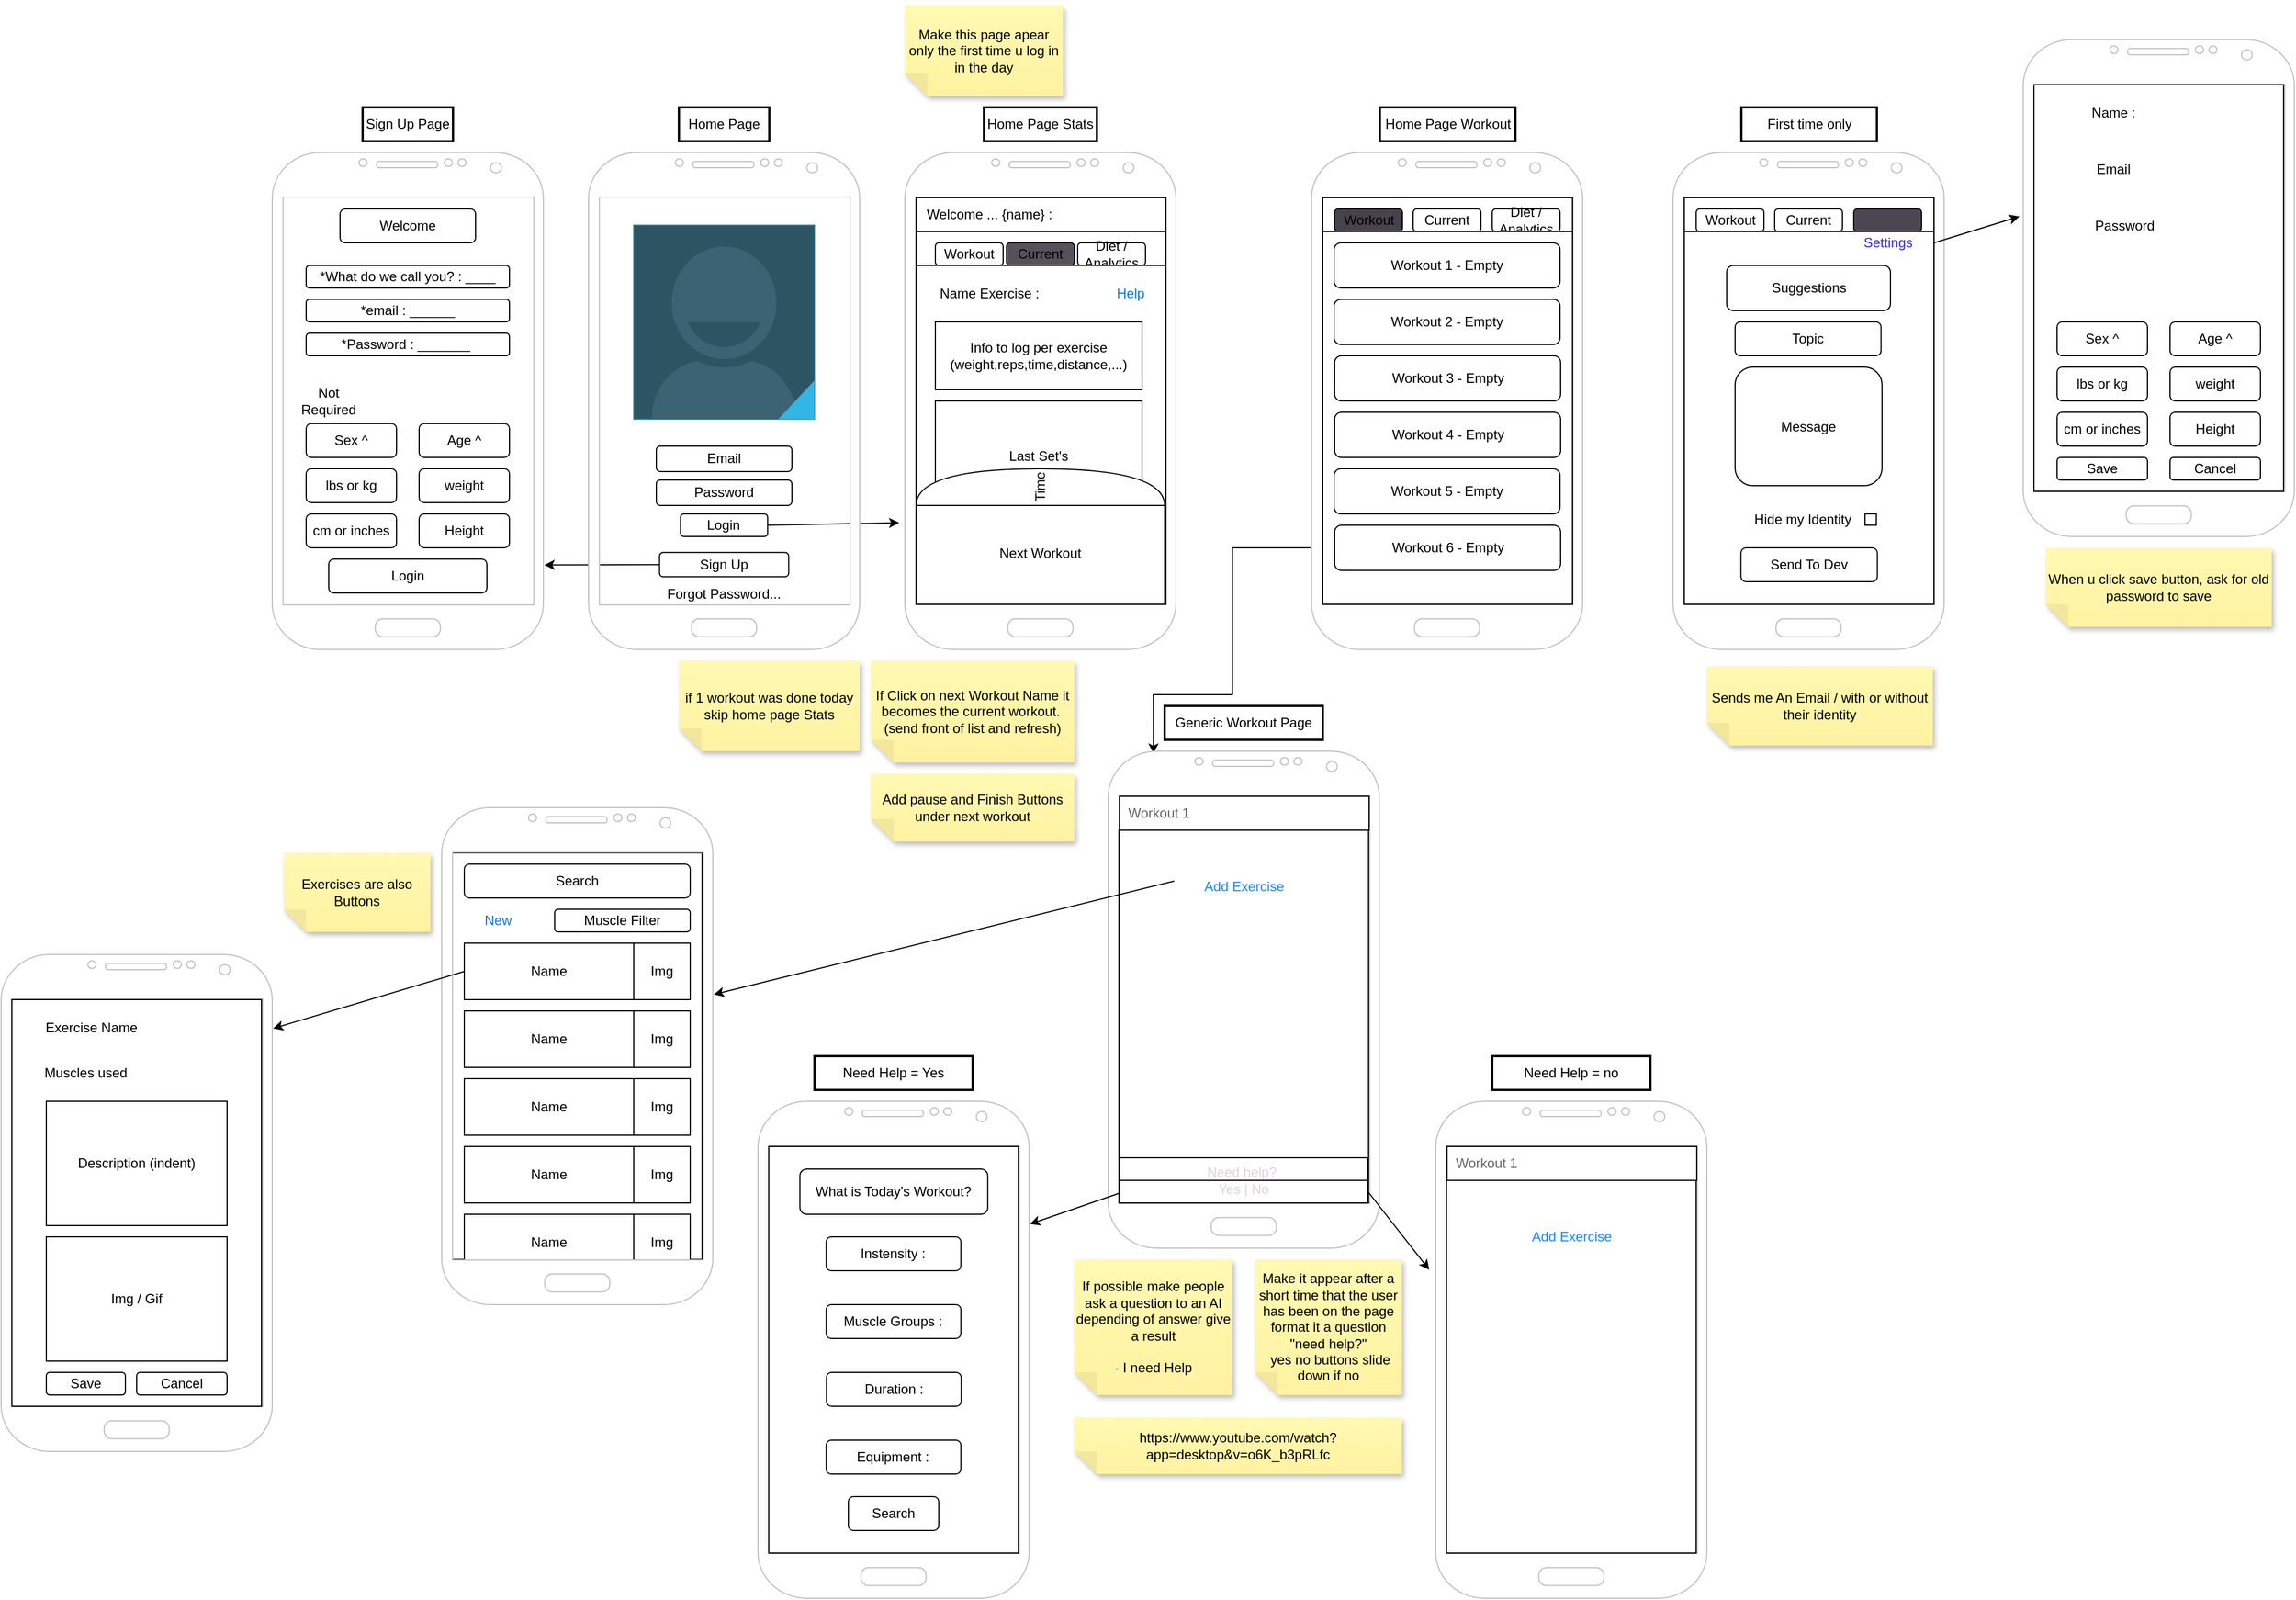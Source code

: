 <mxfile version="21.2.8" type="device">
  <diagram name="Page-1" id="QgmnGepWsy2rlmdqpLX-">
    <mxGraphModel dx="2585" dy="1677" grid="1" gridSize="10" guides="1" tooltips="1" connect="1" arrows="1" fold="1" page="0" pageScale="1" pageWidth="850" pageHeight="1100" math="0" shadow="0">
      <root>
        <mxCell id="0" />
        <mxCell id="1" parent="0" />
        <mxCell id="lkTzKowIcCtEEbImuRB7-117" value="" style="endArrow=classic;html=1;rounded=0;exitX=0;exitY=0.5;exitDx=0;exitDy=0;entryX=0.167;entryY=0.005;entryDx=0;entryDy=0;entryPerimeter=0;" parent="1" source="lkTzKowIcCtEEbImuRB7-106" target="lkTzKowIcCtEEbImuRB7-108" edge="1">
          <mxGeometry width="50" height="50" relative="1" as="geometry">
            <mxPoint x="1050" y="470" as="sourcePoint" />
            <mxPoint x="1100" y="420" as="targetPoint" />
            <Array as="points">
              <mxPoint x="850" y="430" />
              <mxPoint x="850" y="560" />
              <mxPoint x="780" y="560" />
            </Array>
          </mxGeometry>
        </mxCell>
        <mxCell id="lkTzKowIcCtEEbImuRB7-15" value="" style="endArrow=classic;html=1;rounded=0;exitX=0;exitY=0.5;exitDx=0;exitDy=0;entryX=1.004;entryY=0.83;entryDx=0;entryDy=0;entryPerimeter=0;" parent="1" source="lkTzKowIcCtEEbImuRB7-6" target="lkTzKowIcCtEEbImuRB7-10" edge="1">
          <mxGeometry width="50" height="50" relative="1" as="geometry">
            <mxPoint x="250" y="470" as="sourcePoint" />
            <mxPoint x="260" y="440" as="targetPoint" />
          </mxGeometry>
        </mxCell>
        <mxCell id="lkTzKowIcCtEEbImuRB7-16" value="" style="endArrow=classic;html=1;rounded=0;entryX=-0.021;entryY=0.745;entryDx=0;entryDy=0;entryPerimeter=0;exitX=1;exitY=0.5;exitDx=0;exitDy=0;" parent="1" source="lkTzKowIcCtEEbImuRB7-38" target="lkTzKowIcCtEEbImuRB7-14" edge="1">
          <mxGeometry width="50" height="50" relative="1" as="geometry">
            <mxPoint x="460" y="387.56" as="sourcePoint" />
            <mxPoint x="510" y="337.56" as="targetPoint" />
          </mxGeometry>
        </mxCell>
        <mxCell id="lkTzKowIcCtEEbImuRB7-187" value="" style="group" parent="1" vertex="1" connectable="0">
          <mxGeometry x="740" y="570" width="270" height="480" as="geometry" />
        </mxCell>
        <mxCell id="lkTzKowIcCtEEbImuRB7-108" value="" style="verticalLabelPosition=bottom;verticalAlign=top;html=1;shadow=0;dashed=0;strokeWidth=1;shape=mxgraph.android.phone2;strokeColor=#c0c0c0;container=0;" parent="lkTzKowIcCtEEbImuRB7-187" vertex="1">
          <mxGeometry y="40" width="240" height="440" as="geometry" />
        </mxCell>
        <mxCell id="jYKFDaFmXqgqWrHgSmkT-22" value="" style="group" vertex="1" connectable="0" parent="lkTzKowIcCtEEbImuRB7-187">
          <mxGeometry x="9.5" width="221.5" height="440" as="geometry" />
        </mxCell>
        <mxCell id="lkTzKowIcCtEEbImuRB7-109" value="Generic Workout Page" style="text;html=1;strokeColor=default;fillColor=none;align=center;verticalAlign=middle;whiteSpace=wrap;rounded=0;strokeWidth=2;container=0;" parent="jYKFDaFmXqgqWrHgSmkT-22" vertex="1">
          <mxGeometry x="40.5" width="140" height="30" as="geometry" />
        </mxCell>
        <mxCell id="jYKFDaFmXqgqWrHgSmkT-3" value="" style="rounded=0;whiteSpace=wrap;html=1;" vertex="1" parent="jYKFDaFmXqgqWrHgSmkT-22">
          <mxGeometry x="0.5" y="80" width="221" height="30" as="geometry" />
        </mxCell>
        <mxCell id="jYKFDaFmXqgqWrHgSmkT-1" value="Workout 1" style="text;html=1;strokeColor=none;fillColor=none;align=center;verticalAlign=middle;whiteSpace=wrap;rounded=0;fontColor=#676565;" vertex="1" parent="jYKFDaFmXqgqWrHgSmkT-22">
          <mxGeometry x="0.5" y="82.5" width="70" height="25" as="geometry" />
        </mxCell>
        <mxCell id="jYKFDaFmXqgqWrHgSmkT-18" value="" style="rounded=0;whiteSpace=wrap;html=1;container=0;" vertex="1" parent="jYKFDaFmXqgqWrHgSmkT-22">
          <mxGeometry y="110" width="221" height="330" as="geometry" />
        </mxCell>
        <mxCell id="jYKFDaFmXqgqWrHgSmkT-4" value="Add Exercise" style="text;html=1;strokeColor=none;fillColor=none;align=center;verticalAlign=middle;whiteSpace=wrap;rounded=0;fontColor=#1a88ff;" vertex="1" parent="jYKFDaFmXqgqWrHgSmkT-22">
          <mxGeometry x="49" y="150" width="123" height="20" as="geometry" />
        </mxCell>
        <mxCell id="jYKFDaFmXqgqWrHgSmkT-33" value="" style="rounded=0;whiteSpace=wrap;html=1;" vertex="1" parent="jYKFDaFmXqgqWrHgSmkT-22">
          <mxGeometry y="420" width="220" height="20" as="geometry" />
        </mxCell>
        <mxCell id="jYKFDaFmXqgqWrHgSmkT-19" value="Need help?&amp;nbsp;&lt;br&gt;Yes | No" style="text;html=1;strokeColor=default;fillColor=none;align=center;verticalAlign=middle;whiteSpace=wrap;rounded=0;fontColor=#DDD4E2;" vertex="1" parent="jYKFDaFmXqgqWrHgSmkT-22">
          <mxGeometry x="0.5" y="400" width="220" height="40" as="geometry" />
        </mxCell>
        <mxCell id="jYKFDaFmXqgqWrHgSmkT-34" value="" style="endArrow=none;html=1;rounded=0;entryX=0.493;entryY=0.911;entryDx=0;entryDy=0;entryPerimeter=0;" edge="1" parent="lkTzKowIcCtEEbImuRB7-187" source="jYKFDaFmXqgqWrHgSmkT-19" target="lkTzKowIcCtEEbImuRB7-108">
          <mxGeometry width="50" height="50" relative="1" as="geometry">
            <mxPoint x="70" y="480" as="sourcePoint" />
            <mxPoint x="120" y="430" as="targetPoint" />
          </mxGeometry>
        </mxCell>
        <mxCell id="jYKFDaFmXqgqWrHgSmkT-20" value="If possible make people ask a question to an AI depending of answer give a result&lt;br&gt;&lt;br&gt;- I need Help" style="shape=note;whiteSpace=wrap;html=1;backgroundOutline=1;fontColor=#000000;darkOpacity=0.05;fillColor=#FFF9B2;strokeColor=none;fillStyle=solid;direction=west;gradientDirection=north;gradientColor=#FFF2A1;shadow=1;size=20;pointerEvents=1;" vertex="1" parent="1">
          <mxGeometry x="710" y="1060" width="140" height="120" as="geometry" />
        </mxCell>
        <mxCell id="jYKFDaFmXqgqWrHgSmkT-21" value="Make it appear after a short time that the user has been on the page format it a question &quot;need help?&quot;&lt;br&gt;&amp;nbsp;yes no buttons slide down if no" style="shape=note;whiteSpace=wrap;html=1;backgroundOutline=1;fontColor=#000000;darkOpacity=0.05;fillColor=#FFF9B2;strokeColor=none;fillStyle=solid;direction=west;gradientDirection=north;gradientColor=#FFF2A1;shadow=1;size=20;pointerEvents=1;" vertex="1" parent="1">
          <mxGeometry x="870" y="1060" width="130" height="120" as="geometry" />
        </mxCell>
        <mxCell id="jYKFDaFmXqgqWrHgSmkT-32" value="" style="edgeStyle=none;orthogonalLoop=1;jettySize=auto;html=1;rounded=0;exitX=1;exitY=0.75;exitDx=0;exitDy=0;entryX=-0.024;entryY=0.339;entryDx=0;entryDy=0;entryPerimeter=0;" edge="1" parent="1" source="jYKFDaFmXqgqWrHgSmkT-19" target="jYKFDaFmXqgqWrHgSmkT-24">
          <mxGeometry width="80" relative="1" as="geometry">
            <mxPoint x="990" y="1000" as="sourcePoint" />
            <mxPoint x="1070" y="1000" as="targetPoint" />
            <Array as="points" />
          </mxGeometry>
        </mxCell>
        <mxCell id="jYKFDaFmXqgqWrHgSmkT-35" value="" style="group" vertex="1" connectable="0" parent="1">
          <mxGeometry x="430" y="880" width="270" height="480" as="geometry" />
        </mxCell>
        <mxCell id="jYKFDaFmXqgqWrHgSmkT-72" value="" style="group" vertex="1" connectable="0" parent="jYKFDaFmXqgqWrHgSmkT-35">
          <mxGeometry width="240" height="480" as="geometry" />
        </mxCell>
        <mxCell id="jYKFDaFmXqgqWrHgSmkT-36" value="" style="verticalLabelPosition=bottom;verticalAlign=top;html=1;shadow=0;dashed=0;strokeWidth=1;shape=mxgraph.android.phone2;strokeColor=#c0c0c0;container=0;" vertex="1" parent="jYKFDaFmXqgqWrHgSmkT-72">
          <mxGeometry y="40" width="240" height="440" as="geometry" />
        </mxCell>
        <mxCell id="jYKFDaFmXqgqWrHgSmkT-37" value="" style="group" vertex="1" connectable="0" parent="jYKFDaFmXqgqWrHgSmkT-72">
          <mxGeometry x="9.5" width="221.5" height="440" as="geometry" />
        </mxCell>
        <mxCell id="jYKFDaFmXqgqWrHgSmkT-38" value="Need Help = Yes" style="text;html=1;strokeColor=default;fillColor=none;align=center;verticalAlign=middle;whiteSpace=wrap;rounded=0;strokeWidth=2;container=0;" vertex="1" parent="jYKFDaFmXqgqWrHgSmkT-37">
          <mxGeometry x="40.5" width="140" height="30" as="geometry" />
        </mxCell>
        <mxCell id="jYKFDaFmXqgqWrHgSmkT-41" value="" style="rounded=0;whiteSpace=wrap;html=1;container=0;" vertex="1" parent="jYKFDaFmXqgqWrHgSmkT-37">
          <mxGeometry y="80" width="221" height="360" as="geometry" />
        </mxCell>
        <mxCell id="jYKFDaFmXqgqWrHgSmkT-45" value="What is Today&#39;s Workout?" style="rounded=1;whiteSpace=wrap;html=1;" vertex="1" parent="jYKFDaFmXqgqWrHgSmkT-37">
          <mxGeometry x="27.63" y="100" width="166.25" height="40" as="geometry" />
        </mxCell>
        <mxCell id="jYKFDaFmXqgqWrHgSmkT-46" value="Instensity :" style="rounded=1;whiteSpace=wrap;html=1;" vertex="1" parent="jYKFDaFmXqgqWrHgSmkT-37">
          <mxGeometry x="50.88" y="160" width="119.24" height="30" as="geometry" />
        </mxCell>
        <mxCell id="jYKFDaFmXqgqWrHgSmkT-47" value="Muscle Groups :" style="rounded=1;whiteSpace=wrap;html=1;" vertex="1" parent="jYKFDaFmXqgqWrHgSmkT-37">
          <mxGeometry x="50.88" y="220" width="119.24" height="30" as="geometry" />
        </mxCell>
        <mxCell id="jYKFDaFmXqgqWrHgSmkT-48" value="Duration :" style="rounded=1;whiteSpace=wrap;html=1;" vertex="1" parent="jYKFDaFmXqgqWrHgSmkT-37">
          <mxGeometry x="51.14" y="280" width="119.24" height="30" as="geometry" />
        </mxCell>
        <mxCell id="jYKFDaFmXqgqWrHgSmkT-49" value="Equipment :" style="rounded=1;whiteSpace=wrap;html=1;" vertex="1" parent="jYKFDaFmXqgqWrHgSmkT-37">
          <mxGeometry x="50.88" y="340" width="119.24" height="30" as="geometry" />
        </mxCell>
        <mxCell id="jYKFDaFmXqgqWrHgSmkT-51" value="Search" style="rounded=1;whiteSpace=wrap;html=1;" vertex="1" parent="jYKFDaFmXqgqWrHgSmkT-37">
          <mxGeometry x="70.5" y="390" width="80" height="30" as="geometry" />
        </mxCell>
        <mxCell id="jYKFDaFmXqgqWrHgSmkT-44" value="" style="edgeStyle=none;orthogonalLoop=1;jettySize=auto;html=1;rounded=0;exitX=0.038;exitY=0.89;exitDx=0;exitDy=0;exitPerimeter=0;entryX=1.003;entryY=0.247;entryDx=0;entryDy=0;entryPerimeter=0;" edge="1" parent="1" source="lkTzKowIcCtEEbImuRB7-108" target="jYKFDaFmXqgqWrHgSmkT-36">
          <mxGeometry width="80" relative="1" as="geometry">
            <mxPoint x="630" y="1030" as="sourcePoint" />
            <mxPoint x="710" y="1030" as="targetPoint" />
            <Array as="points" />
          </mxGeometry>
        </mxCell>
        <mxCell id="jYKFDaFmXqgqWrHgSmkT-62" value="If Click on next Workout Name it becomes the current workout.&amp;nbsp;&lt;br&gt;(send front of list and refresh)" style="shape=note;whiteSpace=wrap;html=1;backgroundOutline=1;fontColor=#000000;darkOpacity=0.05;fillColor=#FFF9B2;strokeColor=none;fillStyle=solid;direction=west;gradientDirection=north;gradientColor=#FFF2A1;shadow=1;size=20;pointerEvents=1;" vertex="1" parent="1">
          <mxGeometry x="530" y="530" width="180" height="90" as="geometry" />
        </mxCell>
        <mxCell id="jYKFDaFmXqgqWrHgSmkT-68" value="Make this page apear only the first time u log in in the day" style="shape=note;whiteSpace=wrap;html=1;backgroundOutline=1;fontColor=#000000;darkOpacity=0.05;fillColor=#FFF9B2;strokeColor=none;fillStyle=solid;direction=west;gradientDirection=north;gradientColor=#FFF2A1;shadow=1;size=20;pointerEvents=1;" vertex="1" parent="1">
          <mxGeometry x="560" y="-50" width="140" height="80" as="geometry" />
        </mxCell>
        <mxCell id="jYKFDaFmXqgqWrHgSmkT-69" value="if 1 workout was done today skip home page Stats" style="shape=note;whiteSpace=wrap;html=1;backgroundOutline=1;fontColor=#000000;darkOpacity=0.05;fillColor=#FFF9B2;strokeColor=none;fillStyle=solid;direction=west;gradientDirection=north;gradientColor=#FFF2A1;shadow=1;size=20;pointerEvents=1;" vertex="1" parent="1">
          <mxGeometry x="360" y="530" width="160" height="80" as="geometry" />
        </mxCell>
        <mxCell id="jYKFDaFmXqgqWrHgSmkT-71" value="" style="group" vertex="1" connectable="0" parent="1">
          <mxGeometry x="1030" y="880" width="240" height="480" as="geometry" />
        </mxCell>
        <mxCell id="jYKFDaFmXqgqWrHgSmkT-24" value="" style="verticalLabelPosition=bottom;verticalAlign=top;html=1;shadow=0;dashed=0;strokeWidth=1;shape=mxgraph.android.phone2;strokeColor=#c0c0c0;container=0;" vertex="1" parent="jYKFDaFmXqgqWrHgSmkT-71">
          <mxGeometry y="40" width="240" height="440" as="geometry" />
        </mxCell>
        <mxCell id="jYKFDaFmXqgqWrHgSmkT-27" value="" style="rounded=0;whiteSpace=wrap;html=1;container=0;" vertex="1" parent="jYKFDaFmXqgqWrHgSmkT-71">
          <mxGeometry x="10" y="80" width="221" height="30" as="geometry" />
        </mxCell>
        <mxCell id="jYKFDaFmXqgqWrHgSmkT-28" value="Workout 1" style="text;html=1;strokeColor=none;fillColor=none;align=center;verticalAlign=middle;whiteSpace=wrap;rounded=0;fontColor=#676565;container=0;" vertex="1" parent="jYKFDaFmXqgqWrHgSmkT-71">
          <mxGeometry x="10" y="82.5" width="70" height="25" as="geometry" />
        </mxCell>
        <mxCell id="jYKFDaFmXqgqWrHgSmkT-29" value="" style="rounded=0;whiteSpace=wrap;html=1;container=0;" vertex="1" parent="jYKFDaFmXqgqWrHgSmkT-71">
          <mxGeometry x="9.5" y="110" width="221" height="330" as="geometry" />
        </mxCell>
        <mxCell id="jYKFDaFmXqgqWrHgSmkT-30" value="Add Exercise" style="text;html=1;strokeColor=none;fillColor=none;align=center;verticalAlign=middle;whiteSpace=wrap;rounded=0;fontColor=#1a88ff;container=0;" vertex="1" parent="jYKFDaFmXqgqWrHgSmkT-71">
          <mxGeometry x="58.5" y="150" width="123" height="20" as="geometry" />
        </mxCell>
        <mxCell id="jYKFDaFmXqgqWrHgSmkT-26" value="Need Help = no" style="text;html=1;strokeColor=default;fillColor=none;align=center;verticalAlign=middle;whiteSpace=wrap;rounded=0;strokeWidth=2;container=0;" vertex="1" parent="jYKFDaFmXqgqWrHgSmkT-71">
          <mxGeometry x="50" width="140" height="30" as="geometry" />
        </mxCell>
        <mxCell id="jYKFDaFmXqgqWrHgSmkT-73" value="" style="group" vertex="1" connectable="0" parent="1">
          <mxGeometry x="1240" y="40" width="240" height="480" as="geometry" />
        </mxCell>
        <mxCell id="lkTzKowIcCtEEbImuRB7-124" value="" style="verticalLabelPosition=bottom;verticalAlign=top;html=1;shadow=0;dashed=0;strokeWidth=1;shape=mxgraph.android.phone2;strokeColor=#c0c0c0;container=0;" parent="jYKFDaFmXqgqWrHgSmkT-73" vertex="1">
          <mxGeometry y="40" width="240" height="440" as="geometry" />
        </mxCell>
        <mxCell id="lkTzKowIcCtEEbImuRB7-125" value="First time only" style="text;html=1;strokeColor=default;fillColor=none;align=center;verticalAlign=middle;whiteSpace=wrap;rounded=0;strokeWidth=2;container=0;" parent="jYKFDaFmXqgqWrHgSmkT-73" vertex="1">
          <mxGeometry x="60.5" width="120" height="30" as="geometry" />
        </mxCell>
        <mxCell id="lkTzKowIcCtEEbImuRB7-126" value="" style="rounded=0;whiteSpace=wrap;html=1;strokeWidth=1;perimeterSpacing=0;fillStyle=solid;container=0;" parent="jYKFDaFmXqgqWrHgSmkT-73" vertex="1">
          <mxGeometry x="10" y="80" width="221" height="30" as="geometry" />
        </mxCell>
        <mxCell id="lkTzKowIcCtEEbImuRB7-127" value="Workout" style="rounded=1;whiteSpace=wrap;html=1;fillColor=default;container=0;" parent="jYKFDaFmXqgqWrHgSmkT-73" vertex="1">
          <mxGeometry x="20.5" y="90" width="60" height="20" as="geometry" />
        </mxCell>
        <mxCell id="lkTzKowIcCtEEbImuRB7-128" value="Current" style="rounded=1;whiteSpace=wrap;html=1;fillColor=default;gradientColor=none;fillStyle=auto;container=0;" parent="jYKFDaFmXqgqWrHgSmkT-73" vertex="1">
          <mxGeometry x="90" y="90" width="60" height="20" as="geometry" />
        </mxCell>
        <mxCell id="lkTzKowIcCtEEbImuRB7-129" value="" style="rounded=1;whiteSpace=wrap;html=1;fillColor=#4c4653;container=0;" parent="jYKFDaFmXqgqWrHgSmkT-73" vertex="1">
          <mxGeometry x="160" y="90" width="60" height="20" as="geometry" />
        </mxCell>
        <mxCell id="lkTzKowIcCtEEbImuRB7-130" value="" style="rounded=0;whiteSpace=wrap;html=1;container=0;" parent="jYKFDaFmXqgqWrHgSmkT-73" vertex="1">
          <mxGeometry x="10" y="110" width="221" height="330" as="geometry" />
        </mxCell>
        <mxCell id="lkTzKowIcCtEEbImuRB7-172" value="Suggestions" style="rounded=1;whiteSpace=wrap;html=1;container=0;" parent="jYKFDaFmXqgqWrHgSmkT-73" vertex="1">
          <mxGeometry x="47.5" y="140" width="145" height="40" as="geometry" />
        </mxCell>
        <mxCell id="lkTzKowIcCtEEbImuRB7-174" value="Message" style="rounded=1;whiteSpace=wrap;html=1;container=0;" parent="jYKFDaFmXqgqWrHgSmkT-73" vertex="1">
          <mxGeometry x="54.94" y="230" width="130.12" height="105" as="geometry" />
        </mxCell>
        <mxCell id="lkTzKowIcCtEEbImuRB7-175" value="Send To Dev" style="rounded=1;whiteSpace=wrap;html=1;container=0;" parent="jYKFDaFmXqgqWrHgSmkT-73" vertex="1">
          <mxGeometry x="60.13" y="390" width="120.75" height="30" as="geometry" />
        </mxCell>
        <mxCell id="jYKFDaFmXqgqWrHgSmkT-52" value="Topic" style="rounded=1;whiteSpace=wrap;html=1;container=0;" vertex="1" parent="jYKFDaFmXqgqWrHgSmkT-73">
          <mxGeometry x="54.94" y="190" width="129.25" height="30" as="geometry" />
        </mxCell>
        <mxCell id="jYKFDaFmXqgqWrHgSmkT-53" value="Hide my Identity" style="text;html=1;strokeColor=none;fillColor=none;align=center;verticalAlign=middle;whiteSpace=wrap;rounded=0;container=0;" vertex="1" parent="jYKFDaFmXqgqWrHgSmkT-73">
          <mxGeometry x="59.57" y="350" width="110.43" height="30" as="geometry" />
        </mxCell>
        <mxCell id="jYKFDaFmXqgqWrHgSmkT-58" value="" style="rounded=0;whiteSpace=wrap;html=1;container=0;" vertex="1" parent="jYKFDaFmXqgqWrHgSmkT-73">
          <mxGeometry x="170" y="360" width="10" height="10" as="geometry" />
        </mxCell>
        <mxCell id="jYKFDaFmXqgqWrHgSmkT-103" value="Settings" style="text;html=1;strokeColor=none;fillColor=none;align=center;verticalAlign=middle;whiteSpace=wrap;rounded=0;fontColor=#2F29F0;" vertex="1" parent="jYKFDaFmXqgqWrHgSmkT-73">
          <mxGeometry x="150" y="110" width="81" height="20" as="geometry" />
        </mxCell>
        <mxCell id="jYKFDaFmXqgqWrHgSmkT-75" value="" style="group" vertex="1" connectable="0" parent="1">
          <mxGeometry x="920" y="40" width="240" height="480" as="geometry" />
        </mxCell>
        <mxCell id="lkTzKowIcCtEEbImuRB7-60" value="" style="verticalLabelPosition=bottom;verticalAlign=top;html=1;shadow=0;dashed=0;strokeWidth=1;shape=mxgraph.android.phone2;strokeColor=#c0c0c0;container=0;" parent="jYKFDaFmXqgqWrHgSmkT-75" vertex="1">
          <mxGeometry y="40" width="240" height="440" as="geometry" />
        </mxCell>
        <mxCell id="lkTzKowIcCtEEbImuRB7-61" value="Home Page Workout" style="text;html=1;strokeColor=default;fillColor=none;align=center;verticalAlign=middle;whiteSpace=wrap;rounded=0;strokeWidth=2;container=0;" parent="jYKFDaFmXqgqWrHgSmkT-75" vertex="1">
          <mxGeometry x="60.5" width="120" height="30" as="geometry" />
        </mxCell>
        <mxCell id="lkTzKowIcCtEEbImuRB7-64" value="" style="rounded=0;whiteSpace=wrap;html=1;strokeWidth=1;perimeterSpacing=0;fillStyle=solid;container=0;" parent="jYKFDaFmXqgqWrHgSmkT-75" vertex="1">
          <mxGeometry x="10" y="80" width="221" height="30" as="geometry" />
        </mxCell>
        <mxCell id="lkTzKowIcCtEEbImuRB7-65" value="Workout" style="rounded=1;whiteSpace=wrap;html=1;fillColor=#47424c;container=0;" parent="jYKFDaFmXqgqWrHgSmkT-75" vertex="1">
          <mxGeometry x="20.5" y="90" width="60" height="20" as="geometry" />
        </mxCell>
        <mxCell id="lkTzKowIcCtEEbImuRB7-66" value="Current" style="rounded=1;whiteSpace=wrap;html=1;fillColor=default;gradientColor=none;fillStyle=auto;container=0;" parent="jYKFDaFmXqgqWrHgSmkT-75" vertex="1">
          <mxGeometry x="90" y="90" width="60" height="20" as="geometry" />
        </mxCell>
        <mxCell id="lkTzKowIcCtEEbImuRB7-67" value="Diet / Analytics" style="rounded=1;whiteSpace=wrap;html=1;container=0;" parent="jYKFDaFmXqgqWrHgSmkT-75" vertex="1">
          <mxGeometry x="160" y="90" width="60" height="20" as="geometry" />
        </mxCell>
        <mxCell id="lkTzKowIcCtEEbImuRB7-97" value="" style="rounded=0;whiteSpace=wrap;html=1;container=0;" parent="jYKFDaFmXqgqWrHgSmkT-75" vertex="1">
          <mxGeometry x="10" y="110" width="221" height="330" as="geometry" />
        </mxCell>
        <mxCell id="lkTzKowIcCtEEbImuRB7-101" value="Workout 1 - Empty" style="rounded=1;whiteSpace=wrap;html=1;container=0;" parent="jYKFDaFmXqgqWrHgSmkT-75" vertex="1">
          <mxGeometry x="20" y="120" width="200" height="40" as="geometry" />
        </mxCell>
        <mxCell id="lkTzKowIcCtEEbImuRB7-102" value="Workout 2 - Empty" style="rounded=1;whiteSpace=wrap;html=1;container=0;" parent="jYKFDaFmXqgqWrHgSmkT-75" vertex="1">
          <mxGeometry x="20" y="170" width="200" height="40" as="geometry" />
        </mxCell>
        <mxCell id="lkTzKowIcCtEEbImuRB7-103" value="Workout 3 - Empty" style="rounded=1;whiteSpace=wrap;html=1;container=0;" parent="jYKFDaFmXqgqWrHgSmkT-75" vertex="1">
          <mxGeometry x="20.5" y="220" width="200" height="40" as="geometry" />
        </mxCell>
        <mxCell id="lkTzKowIcCtEEbImuRB7-104" value="Workout 4 - Empty" style="rounded=1;whiteSpace=wrap;html=1;container=0;" parent="jYKFDaFmXqgqWrHgSmkT-75" vertex="1">
          <mxGeometry x="20.5" y="270" width="200" height="40" as="geometry" />
        </mxCell>
        <mxCell id="lkTzKowIcCtEEbImuRB7-105" value="Workout 5 - Empty" style="rounded=1;whiteSpace=wrap;html=1;container=0;" parent="jYKFDaFmXqgqWrHgSmkT-75" vertex="1">
          <mxGeometry x="20" y="320" width="200" height="40" as="geometry" />
        </mxCell>
        <mxCell id="lkTzKowIcCtEEbImuRB7-106" value="Workout 6 - Empty" style="rounded=1;whiteSpace=wrap;html=1;container=0;" parent="jYKFDaFmXqgqWrHgSmkT-75" vertex="1">
          <mxGeometry x="20.5" y="370" width="200" height="40" as="geometry" />
        </mxCell>
        <mxCell id="jYKFDaFmXqgqWrHgSmkT-76" value="" style="group" vertex="1" connectable="0" parent="1">
          <mxGeometry y="40" width="240" height="480" as="geometry" />
        </mxCell>
        <mxCell id="lkTzKowIcCtEEbImuRB7-10" value="" style="verticalLabelPosition=bottom;verticalAlign=top;html=1;shadow=0;dashed=0;strokeWidth=1;shape=mxgraph.android.phone2;strokeColor=#c0c0c0;container=0;" parent="jYKFDaFmXqgqWrHgSmkT-76" vertex="1">
          <mxGeometry y="40" width="240" height="440" as="geometry" />
        </mxCell>
        <mxCell id="lkTzKowIcCtEEbImuRB7-18" value="Sign Up Page" style="text;html=1;strokeColor=default;fillColor=none;align=center;verticalAlign=middle;whiteSpace=wrap;rounded=0;strokeWidth=2;container=0;" parent="jYKFDaFmXqgqWrHgSmkT-76" vertex="1">
          <mxGeometry x="80" width="80" height="30" as="geometry" />
        </mxCell>
        <mxCell id="lkTzKowIcCtEEbImuRB7-20" value="&amp;nbsp;Welcome&amp;nbsp;" style="rounded=1;whiteSpace=wrap;html=1;container=0;" parent="jYKFDaFmXqgqWrHgSmkT-76" vertex="1">
          <mxGeometry x="60" y="90" width="120" height="30" as="geometry" />
        </mxCell>
        <mxCell id="lkTzKowIcCtEEbImuRB7-21" value="*What do we call you? : ____" style="rounded=1;whiteSpace=wrap;html=1;container=0;" parent="jYKFDaFmXqgqWrHgSmkT-76" vertex="1">
          <mxGeometry x="30" y="140" width="180" height="20" as="geometry" />
        </mxCell>
        <mxCell id="lkTzKowIcCtEEbImuRB7-22" value="*email : ______" style="rounded=1;whiteSpace=wrap;html=1;container=0;" parent="jYKFDaFmXqgqWrHgSmkT-76" vertex="1">
          <mxGeometry x="30" y="170" width="180" height="20" as="geometry" />
        </mxCell>
        <mxCell id="lkTzKowIcCtEEbImuRB7-23" value="*Password : _______&amp;nbsp;" style="rounded=1;whiteSpace=wrap;html=1;container=0;" parent="jYKFDaFmXqgqWrHgSmkT-76" vertex="1">
          <mxGeometry x="30" y="200" width="180" height="20" as="geometry" />
        </mxCell>
        <mxCell id="lkTzKowIcCtEEbImuRB7-24" value="Sex ^" style="rounded=1;whiteSpace=wrap;html=1;container=0;" parent="jYKFDaFmXqgqWrHgSmkT-76" vertex="1">
          <mxGeometry x="30" y="280" width="80" height="30" as="geometry" />
        </mxCell>
        <mxCell id="lkTzKowIcCtEEbImuRB7-25" value="Age ^" style="rounded=1;whiteSpace=wrap;html=1;container=0;" parent="jYKFDaFmXqgqWrHgSmkT-76" vertex="1">
          <mxGeometry x="130" y="280" width="80" height="30" as="geometry" />
        </mxCell>
        <mxCell id="lkTzKowIcCtEEbImuRB7-27" value="lbs or kg" style="rounded=1;whiteSpace=wrap;html=1;container=0;" parent="jYKFDaFmXqgqWrHgSmkT-76" vertex="1">
          <mxGeometry x="30" y="320" width="80" height="30" as="geometry" />
        </mxCell>
        <mxCell id="lkTzKowIcCtEEbImuRB7-28" value="weight" style="rounded=1;whiteSpace=wrap;html=1;container=0;" parent="jYKFDaFmXqgqWrHgSmkT-76" vertex="1">
          <mxGeometry x="130" y="320" width="80" height="30" as="geometry" />
        </mxCell>
        <mxCell id="lkTzKowIcCtEEbImuRB7-29" value="cm or inches" style="rounded=1;whiteSpace=wrap;html=1;container=0;" parent="jYKFDaFmXqgqWrHgSmkT-76" vertex="1">
          <mxGeometry x="30" y="360" width="80" height="30" as="geometry" />
        </mxCell>
        <mxCell id="lkTzKowIcCtEEbImuRB7-30" value="Height" style="rounded=1;whiteSpace=wrap;html=1;container=0;" parent="jYKFDaFmXqgqWrHgSmkT-76" vertex="1">
          <mxGeometry x="130" y="360" width="80" height="30" as="geometry" />
        </mxCell>
        <mxCell id="lkTzKowIcCtEEbImuRB7-31" value="Login" style="rounded=1;whiteSpace=wrap;html=1;container=0;" parent="jYKFDaFmXqgqWrHgSmkT-76" vertex="1">
          <mxGeometry x="50" y="400" width="140" height="30" as="geometry" />
        </mxCell>
        <mxCell id="lkTzKowIcCtEEbImuRB7-35" value="Not Required" style="text;html=1;strokeColor=none;fillColor=none;align=center;verticalAlign=middle;whiteSpace=wrap;rounded=0;container=0;" parent="jYKFDaFmXqgqWrHgSmkT-76" vertex="1">
          <mxGeometry x="20" y="250" width="60" height="20" as="geometry" />
        </mxCell>
        <mxCell id="jYKFDaFmXqgqWrHgSmkT-77" value="" style="group" vertex="1" connectable="0" parent="1">
          <mxGeometry x="280" y="40" width="240" height="480" as="geometry" />
        </mxCell>
        <mxCell id="lkTzKowIcCtEEbImuRB7-17" value="Home Page" style="text;html=1;strokeColor=default;fillColor=none;align=center;verticalAlign=middle;whiteSpace=wrap;rounded=0;strokeWidth=2;container=0;" parent="jYKFDaFmXqgqWrHgSmkT-77" vertex="1">
          <mxGeometry x="80" width="80" height="30" as="geometry" />
        </mxCell>
        <mxCell id="lkTzKowIcCtEEbImuRB7-1" value="" style="verticalLabelPosition=bottom;verticalAlign=top;html=1;shadow=0;dashed=0;strokeWidth=1;shape=mxgraph.android.phone2;strokeColor=#c0c0c0;container=0;" parent="jYKFDaFmXqgqWrHgSmkT-77" vertex="1">
          <mxGeometry y="40" width="240" height="440" as="geometry" />
        </mxCell>
        <mxCell id="lkTzKowIcCtEEbImuRB7-2" value="" style="verticalLabelPosition=bottom;verticalAlign=top;html=1;shadow=0;dashed=0;strokeWidth=1;shape=mxgraph.android.contact_badge_focused;sketch=0;container=0;" parent="jYKFDaFmXqgqWrHgSmkT-77" vertex="1">
          <mxGeometry x="40" y="104.39" width="160" height="171.707" as="geometry" />
        </mxCell>
        <mxCell id="lkTzKowIcCtEEbImuRB7-6" value="Sign Up" style="rounded=1;whiteSpace=wrap;html=1;container=0;" parent="jYKFDaFmXqgqWrHgSmkT-77" vertex="1">
          <mxGeometry x="62.82" y="394.146" width="114.37" height="21.463" as="geometry" />
        </mxCell>
        <mxCell id="lkTzKowIcCtEEbImuRB7-36" value="Email" style="rounded=1;whiteSpace=wrap;html=1;container=0;" parent="jYKFDaFmXqgqWrHgSmkT-77" vertex="1">
          <mxGeometry x="60" y="300" width="120" height="22.44" as="geometry" />
        </mxCell>
        <mxCell id="lkTzKowIcCtEEbImuRB7-37" value="Password" style="rounded=1;whiteSpace=wrap;html=1;container=0;" parent="jYKFDaFmXqgqWrHgSmkT-77" vertex="1">
          <mxGeometry x="60" y="330" width="120" height="22.44" as="geometry" />
        </mxCell>
        <mxCell id="lkTzKowIcCtEEbImuRB7-38" value="Login" style="rounded=1;whiteSpace=wrap;html=1;container=0;" parent="jYKFDaFmXqgqWrHgSmkT-77" vertex="1">
          <mxGeometry x="81.41" y="360" width="77.18" height="20" as="geometry" />
        </mxCell>
        <mxCell id="lkTzKowIcCtEEbImuRB7-39" value="Forgot Password..." style="text;html=1;strokeColor=none;fillColor=none;align=center;verticalAlign=middle;whiteSpace=wrap;rounded=0;container=0;" parent="jYKFDaFmXqgqWrHgSmkT-77" vertex="1">
          <mxGeometry x="66.25" y="415.61" width="107.5" height="30" as="geometry" />
        </mxCell>
        <mxCell id="jYKFDaFmXqgqWrHgSmkT-78" value="" style="group" vertex="1" connectable="0" parent="1">
          <mxGeometry x="560" y="40" width="240" height="520" as="geometry" />
        </mxCell>
        <mxCell id="lkTzKowIcCtEEbImuRB7-14" value="" style="verticalLabelPosition=bottom;verticalAlign=top;html=1;shadow=0;dashed=0;strokeWidth=1;shape=mxgraph.android.phone2;strokeColor=#c0c0c0;container=0;" parent="jYKFDaFmXqgqWrHgSmkT-78" vertex="1">
          <mxGeometry y="40" width="240" height="440" as="geometry" />
        </mxCell>
        <mxCell id="lkTzKowIcCtEEbImuRB7-19" value="Home Page Stats" style="text;html=1;strokeColor=default;fillColor=none;align=center;verticalAlign=middle;whiteSpace=wrap;rounded=0;strokeWidth=2;container=0;" parent="jYKFDaFmXqgqWrHgSmkT-78" vertex="1">
          <mxGeometry x="70" width="100" height="30" as="geometry" />
        </mxCell>
        <mxCell id="lkTzKowIcCtEEbImuRB7-44" value="" style="rounded=0;whiteSpace=wrap;html=1;strokeWidth=1;perimeterSpacing=0;fillStyle=solid;container=0;" parent="jYKFDaFmXqgqWrHgSmkT-78" vertex="1">
          <mxGeometry x="10" y="80" width="221" height="30" as="geometry" />
        </mxCell>
        <mxCell id="lkTzKowIcCtEEbImuRB7-47" value="Welcome ... {name} :" style="text;html=1;strokeColor=none;fillColor=none;align=center;verticalAlign=middle;whiteSpace=wrap;rounded=0;container=0;" parent="jYKFDaFmXqgqWrHgSmkT-78" vertex="1">
          <mxGeometry x="10" y="80" width="130" height="30" as="geometry" />
        </mxCell>
        <mxCell id="lkTzKowIcCtEEbImuRB7-49" value="" style="rounded=0;whiteSpace=wrap;html=1;strokeWidth=1;perimeterSpacing=0;fillStyle=solid;container=0;" parent="jYKFDaFmXqgqWrHgSmkT-78" vertex="1">
          <mxGeometry x="10" y="110" width="221" height="30" as="geometry" />
        </mxCell>
        <mxCell id="lkTzKowIcCtEEbImuRB7-50" value="Workout" style="rounded=1;whiteSpace=wrap;html=1;container=0;" parent="jYKFDaFmXqgqWrHgSmkT-78" vertex="1">
          <mxGeometry x="27" y="120" width="60" height="20" as="geometry" />
        </mxCell>
        <mxCell id="lkTzKowIcCtEEbImuRB7-51" value="Current" style="rounded=1;whiteSpace=wrap;html=1;fillColor=#56525b;container=0;" parent="jYKFDaFmXqgqWrHgSmkT-78" vertex="1">
          <mxGeometry x="90" y="120" width="60" height="20" as="geometry" />
        </mxCell>
        <mxCell id="lkTzKowIcCtEEbImuRB7-52" value="Diet / Analytics" style="rounded=1;whiteSpace=wrap;html=1;container=0;" parent="jYKFDaFmXqgqWrHgSmkT-78" vertex="1">
          <mxGeometry x="153" y="120" width="60" height="20" as="geometry" />
        </mxCell>
        <mxCell id="lkTzKowIcCtEEbImuRB7-96" value="" style="rounded=0;whiteSpace=wrap;html=1;container=0;" parent="jYKFDaFmXqgqWrHgSmkT-78" vertex="1">
          <mxGeometry x="10" y="140" width="221" height="300" as="geometry" />
        </mxCell>
        <mxCell id="jYKFDaFmXqgqWrHgSmkT-61" value="Time" style="text;html=1;strokeColor=none;fillColor=none;align=center;verticalAlign=middle;whiteSpace=wrap;rounded=0;container=0;" vertex="1" parent="jYKFDaFmXqgqWrHgSmkT-78">
          <mxGeometry x="90" y="321.25" width="60" height="30" as="geometry" />
        </mxCell>
        <mxCell id="jYKFDaFmXqgqWrHgSmkT-64" value="Name Exercise :" style="text;html=1;strokeColor=none;fillColor=none;align=center;verticalAlign=middle;whiteSpace=wrap;rounded=0;container=0;" vertex="1" parent="jYKFDaFmXqgqWrHgSmkT-78">
          <mxGeometry x="20" y="150" width="110" height="30" as="geometry" />
        </mxCell>
        <mxCell id="jYKFDaFmXqgqWrHgSmkT-65" value="Help" style="text;html=1;strokeColor=none;fillColor=none;align=center;verticalAlign=middle;whiteSpace=wrap;rounded=0;fontColor=#0d77e7;container=0;" vertex="1" parent="jYKFDaFmXqgqWrHgSmkT-78">
          <mxGeometry x="180" y="155" width="40" height="20" as="geometry" />
        </mxCell>
        <mxCell id="jYKFDaFmXqgqWrHgSmkT-66" value="Info to log per exercise&lt;br&gt;(weight,reps,time,distance,...)" style="rounded=0;whiteSpace=wrap;html=1;container=0;" vertex="1" parent="jYKFDaFmXqgqWrHgSmkT-78">
          <mxGeometry x="27" y="190" width="183" height="60" as="geometry" />
        </mxCell>
        <mxCell id="jYKFDaFmXqgqWrHgSmkT-67" value="Last Set&#39;s&lt;br&gt;&lt;br&gt;&lt;br&gt;&lt;br&gt;&lt;br&gt;&lt;br&gt;" style="rounded=0;whiteSpace=wrap;html=1;container=0;" vertex="1" parent="jYKFDaFmXqgqWrHgSmkT-78">
          <mxGeometry x="27" y="260" width="183" height="170" as="geometry" />
        </mxCell>
        <mxCell id="jYKFDaFmXqgqWrHgSmkT-59" value="Next Workout" style="rounded=0;whiteSpace=wrap;html=1;container=0;" vertex="1" parent="jYKFDaFmXqgqWrHgSmkT-78">
          <mxGeometry x="10" y="350" width="220" height="90" as="geometry" />
        </mxCell>
        <mxCell id="jYKFDaFmXqgqWrHgSmkT-60" value="Time" style="shape=delay;whiteSpace=wrap;html=1;rotation=-90;container=0;" vertex="1" parent="jYKFDaFmXqgqWrHgSmkT-78">
          <mxGeometry x="103.75" y="226.25" width="32.5" height="220" as="geometry" />
        </mxCell>
        <mxCell id="jYKFDaFmXqgqWrHgSmkT-79" value="Sends me An Email / with or without their identity" style="shape=note;whiteSpace=wrap;html=1;backgroundOutline=1;fontColor=#000000;darkOpacity=0.05;fillColor=#FFF9B2;strokeColor=none;fillStyle=solid;direction=west;gradientDirection=north;gradientColor=#FFF2A1;shadow=1;size=20;pointerEvents=1;" vertex="1" parent="1">
          <mxGeometry x="1270" y="535" width="200" height="70" as="geometry" />
        </mxCell>
        <mxCell id="jYKFDaFmXqgqWrHgSmkT-80" value="Add pause and Finish Buttons under next workout" style="shape=note;whiteSpace=wrap;html=1;backgroundOutline=1;fontColor=#000000;darkOpacity=0.05;fillColor=#FFF9B2;strokeColor=none;fillStyle=solid;direction=west;gradientDirection=north;gradientColor=#FFF2A1;shadow=1;size=20;pointerEvents=1;" vertex="1" parent="1">
          <mxGeometry x="530" y="630" width="180" height="60" as="geometry" />
        </mxCell>
        <mxCell id="jYKFDaFmXqgqWrHgSmkT-81" value="" style="edgeStyle=none;orthogonalLoop=1;jettySize=auto;html=1;rounded=0;exitX=0;exitY=0.25;exitDx=0;exitDy=0;entryX=1.004;entryY=0.376;entryDx=0;entryDy=0;entryPerimeter=0;" edge="1" parent="1" source="jYKFDaFmXqgqWrHgSmkT-4" target="jYKFDaFmXqgqWrHgSmkT-82">
          <mxGeometry width="80" relative="1" as="geometry">
            <mxPoint x="530" y="740" as="sourcePoint" />
            <mxPoint x="280" y="830" as="targetPoint" />
            <Array as="points" />
          </mxGeometry>
        </mxCell>
        <mxCell id="jYKFDaFmXqgqWrHgSmkT-83" value="" style="rounded=0;whiteSpace=wrap;html=1;container=0;" vertex="1" parent="1">
          <mxGeometry x="159.5" y="700" width="221" height="360" as="geometry" />
        </mxCell>
        <mxCell id="jYKFDaFmXqgqWrHgSmkT-84" value="Search" style="rounded=1;whiteSpace=wrap;html=1;" vertex="1" parent="1">
          <mxGeometry x="170" y="710" width="200" height="30" as="geometry" />
        </mxCell>
        <mxCell id="jYKFDaFmXqgqWrHgSmkT-87" value="New" style="text;html=1;strokeColor=none;fillColor=none;align=center;verticalAlign=middle;whiteSpace=wrap;rounded=0;fontColor=#1279d9;" vertex="1" parent="1">
          <mxGeometry x="170" y="750" width="60" height="20" as="geometry" />
        </mxCell>
        <mxCell id="jYKFDaFmXqgqWrHgSmkT-88" value="Muscle Filter" style="rounded=1;whiteSpace=wrap;html=1;" vertex="1" parent="1">
          <mxGeometry x="250" y="750" width="120" height="20" as="geometry" />
        </mxCell>
        <mxCell id="jYKFDaFmXqgqWrHgSmkT-89" value="" style="group" vertex="1" connectable="0" parent="1">
          <mxGeometry x="170" y="780" width="200" height="50" as="geometry" />
        </mxCell>
        <mxCell id="jYKFDaFmXqgqWrHgSmkT-85" value="Name" style="rounded=0;whiteSpace=wrap;html=1;" vertex="1" parent="jYKFDaFmXqgqWrHgSmkT-89">
          <mxGeometry width="150" height="50" as="geometry" />
        </mxCell>
        <mxCell id="jYKFDaFmXqgqWrHgSmkT-86" value="Img" style="rounded=0;whiteSpace=wrap;html=1;" vertex="1" parent="jYKFDaFmXqgqWrHgSmkT-89">
          <mxGeometry x="150" width="50" height="50" as="geometry" />
        </mxCell>
        <mxCell id="jYKFDaFmXqgqWrHgSmkT-90" value="" style="group" vertex="1" connectable="0" parent="1">
          <mxGeometry x="170" y="840" width="200" height="50" as="geometry" />
        </mxCell>
        <mxCell id="jYKFDaFmXqgqWrHgSmkT-91" value="Name" style="rounded=0;whiteSpace=wrap;html=1;" vertex="1" parent="jYKFDaFmXqgqWrHgSmkT-90">
          <mxGeometry width="150" height="50" as="geometry" />
        </mxCell>
        <mxCell id="jYKFDaFmXqgqWrHgSmkT-92" value="Img" style="rounded=0;whiteSpace=wrap;html=1;" vertex="1" parent="jYKFDaFmXqgqWrHgSmkT-90">
          <mxGeometry x="150" width="50" height="50" as="geometry" />
        </mxCell>
        <mxCell id="jYKFDaFmXqgqWrHgSmkT-93" value="" style="group" vertex="1" connectable="0" parent="1">
          <mxGeometry x="170" y="900" width="200" height="50" as="geometry" />
        </mxCell>
        <mxCell id="jYKFDaFmXqgqWrHgSmkT-94" value="Name" style="rounded=0;whiteSpace=wrap;html=1;" vertex="1" parent="jYKFDaFmXqgqWrHgSmkT-93">
          <mxGeometry width="150" height="50" as="geometry" />
        </mxCell>
        <mxCell id="jYKFDaFmXqgqWrHgSmkT-95" value="Img" style="rounded=0;whiteSpace=wrap;html=1;" vertex="1" parent="jYKFDaFmXqgqWrHgSmkT-93">
          <mxGeometry x="150" width="50" height="50" as="geometry" />
        </mxCell>
        <mxCell id="jYKFDaFmXqgqWrHgSmkT-96" value="" style="group" vertex="1" connectable="0" parent="1">
          <mxGeometry x="170" y="960" width="200" height="50" as="geometry" />
        </mxCell>
        <mxCell id="jYKFDaFmXqgqWrHgSmkT-97" value="Name" style="rounded=0;whiteSpace=wrap;html=1;" vertex="1" parent="jYKFDaFmXqgqWrHgSmkT-96">
          <mxGeometry width="150" height="50" as="geometry" />
        </mxCell>
        <mxCell id="jYKFDaFmXqgqWrHgSmkT-98" value="Img" style="rounded=0;whiteSpace=wrap;html=1;" vertex="1" parent="jYKFDaFmXqgqWrHgSmkT-96">
          <mxGeometry x="150" width="50" height="50" as="geometry" />
        </mxCell>
        <mxCell id="jYKFDaFmXqgqWrHgSmkT-99" value="" style="group" vertex="1" connectable="0" parent="1">
          <mxGeometry x="170" y="1020" width="200" height="50" as="geometry" />
        </mxCell>
        <mxCell id="jYKFDaFmXqgqWrHgSmkT-100" value="Name" style="rounded=0;whiteSpace=wrap;html=1;" vertex="1" parent="jYKFDaFmXqgqWrHgSmkT-99">
          <mxGeometry width="150" height="50" as="geometry" />
        </mxCell>
        <mxCell id="jYKFDaFmXqgqWrHgSmkT-101" value="Img" style="rounded=0;whiteSpace=wrap;html=1;" vertex="1" parent="jYKFDaFmXqgqWrHgSmkT-99">
          <mxGeometry x="150" width="50" height="50" as="geometry" />
        </mxCell>
        <mxCell id="jYKFDaFmXqgqWrHgSmkT-82" value="" style="verticalLabelPosition=bottom;verticalAlign=top;html=1;shadow=0;dashed=0;strokeWidth=1;shape=mxgraph.android.phone2;strokeColor=#c0c0c0;container=0;" vertex="1" parent="1">
          <mxGeometry x="150" y="660" width="240" height="440" as="geometry" />
        </mxCell>
        <mxCell id="jYKFDaFmXqgqWrHgSmkT-102" value="Exercises are also Buttons" style="shape=note;whiteSpace=wrap;html=1;backgroundOutline=1;fontColor=#000000;darkOpacity=0.05;fillColor=#FFF9B2;strokeColor=none;fillStyle=solid;direction=west;gradientDirection=north;gradientColor=#FFF2A1;shadow=1;size=20;pointerEvents=1;" vertex="1" parent="1">
          <mxGeometry x="10" y="700" width="130" height="70" as="geometry" />
        </mxCell>
        <mxCell id="jYKFDaFmXqgqWrHgSmkT-104" value="" style="verticalLabelPosition=bottom;verticalAlign=top;html=1;shadow=0;dashed=0;strokeWidth=1;shape=mxgraph.android.phone2;strokeColor=#c0c0c0;container=0;" vertex="1" parent="1">
          <mxGeometry x="-240" y="790" width="240" height="440" as="geometry" />
        </mxCell>
        <mxCell id="jYKFDaFmXqgqWrHgSmkT-105" value="" style="edgeStyle=none;orthogonalLoop=1;jettySize=auto;html=1;rounded=0;exitX=0;exitY=0.5;exitDx=0;exitDy=0;entryX=1.003;entryY=0.149;entryDx=0;entryDy=0;entryPerimeter=0;" edge="1" parent="1" source="jYKFDaFmXqgqWrHgSmkT-85" target="jYKFDaFmXqgqWrHgSmkT-104">
          <mxGeometry width="80" relative="1" as="geometry">
            <mxPoint x="40" y="900" as="sourcePoint" />
            <mxPoint x="120" y="900" as="targetPoint" />
            <Array as="points" />
          </mxGeometry>
        </mxCell>
        <mxCell id="jYKFDaFmXqgqWrHgSmkT-108" value="" style="rounded=0;whiteSpace=wrap;html=1;container=0;" vertex="1" parent="1">
          <mxGeometry x="-230.5" y="830" width="221" height="360" as="geometry" />
        </mxCell>
        <mxCell id="jYKFDaFmXqgqWrHgSmkT-109" value="Exercise Name" style="text;html=1;strokeColor=none;fillColor=none;align=center;verticalAlign=middle;whiteSpace=wrap;rounded=0;" vertex="1" parent="1">
          <mxGeometry x="-220" y="840" width="120" height="30" as="geometry" />
        </mxCell>
        <mxCell id="jYKFDaFmXqgqWrHgSmkT-110" value="Muscles used" style="text;html=1;strokeColor=none;fillColor=none;align=center;verticalAlign=middle;whiteSpace=wrap;rounded=0;" vertex="1" parent="1">
          <mxGeometry x="-220" y="880" width="110" height="30" as="geometry" />
        </mxCell>
        <mxCell id="jYKFDaFmXqgqWrHgSmkT-111" value="Description (indent)" style="rounded=0;whiteSpace=wrap;html=1;" vertex="1" parent="1">
          <mxGeometry x="-200" y="920" width="160" height="110" as="geometry" />
        </mxCell>
        <mxCell id="jYKFDaFmXqgqWrHgSmkT-112" value="Img / Gif" style="rounded=0;whiteSpace=wrap;html=1;" vertex="1" parent="1">
          <mxGeometry x="-200" y="1040" width="160" height="110" as="geometry" />
        </mxCell>
        <mxCell id="jYKFDaFmXqgqWrHgSmkT-114" value="https://www.youtube.com/watch?app=desktop&amp;amp;v=o6K_b3pRLfc" style="shape=note;whiteSpace=wrap;html=1;backgroundOutline=1;fontColor=#000000;darkOpacity=0.05;fillColor=#FFF9B2;strokeColor=none;fillStyle=solid;direction=west;gradientDirection=north;gradientColor=#FFF2A1;shadow=1;size=20;pointerEvents=1;" vertex="1" parent="1">
          <mxGeometry x="710" y="1200" width="290" height="50" as="geometry" />
        </mxCell>
        <mxCell id="jYKFDaFmXqgqWrHgSmkT-115" value="Save" style="rounded=1;whiteSpace=wrap;html=1;" vertex="1" parent="1">
          <mxGeometry x="-200" y="1160" width="70" height="20" as="geometry" />
        </mxCell>
        <mxCell id="jYKFDaFmXqgqWrHgSmkT-116" value="Cancel" style="rounded=1;whiteSpace=wrap;html=1;" vertex="1" parent="1">
          <mxGeometry x="-120" y="1160" width="80" height="20" as="geometry" />
        </mxCell>
        <mxCell id="jYKFDaFmXqgqWrHgSmkT-117" value="" style="edgeStyle=none;orthogonalLoop=1;jettySize=auto;html=1;rounded=0;exitX=1;exitY=0.5;exitDx=0;exitDy=0;entryX=-0.014;entryY=0.356;entryDx=0;entryDy=0;entryPerimeter=0;" edge="1" parent="1" source="jYKFDaFmXqgqWrHgSmkT-103" target="jYKFDaFmXqgqWrHgSmkT-118">
          <mxGeometry width="80" relative="1" as="geometry">
            <mxPoint x="1510" y="160" as="sourcePoint" />
            <mxPoint x="1520" y="80" as="targetPoint" />
            <Array as="points" />
          </mxGeometry>
        </mxCell>
        <mxCell id="jYKFDaFmXqgqWrHgSmkT-118" value="" style="verticalLabelPosition=bottom;verticalAlign=top;html=1;shadow=0;dashed=0;strokeWidth=1;shape=mxgraph.android.phone2;strokeColor=#c0c0c0;container=0;" vertex="1" parent="1">
          <mxGeometry x="1550" y="-20" width="240" height="440" as="geometry" />
        </mxCell>
        <mxCell id="jYKFDaFmXqgqWrHgSmkT-120" value="" style="rounded=0;whiteSpace=wrap;html=1;container=0;" vertex="1" parent="1">
          <mxGeometry x="1559.5" y="20" width="221" height="360" as="geometry" />
        </mxCell>
        <mxCell id="jYKFDaFmXqgqWrHgSmkT-121" value="Name :" style="text;html=1;strokeColor=none;fillColor=none;align=center;verticalAlign=middle;whiteSpace=wrap;rounded=0;" vertex="1" parent="1">
          <mxGeometry x="1570" y="30" width="120" height="30" as="geometry" />
        </mxCell>
        <mxCell id="jYKFDaFmXqgqWrHgSmkT-122" value="Email" style="text;strokeColor=none;align=center;fillColor=none;html=1;verticalAlign=middle;whiteSpace=wrap;rounded=0;" vertex="1" parent="1">
          <mxGeometry x="1600" y="80" width="60" height="30" as="geometry" />
        </mxCell>
        <mxCell id="jYKFDaFmXqgqWrHgSmkT-129" value="" style="group" vertex="1" connectable="0" parent="1">
          <mxGeometry x="1580" y="230" width="180" height="110" as="geometry" />
        </mxCell>
        <mxCell id="jYKFDaFmXqgqWrHgSmkT-123" value="Sex ^" style="rounded=1;whiteSpace=wrap;html=1;container=0;" vertex="1" parent="jYKFDaFmXqgqWrHgSmkT-129">
          <mxGeometry width="80" height="30" as="geometry" />
        </mxCell>
        <mxCell id="jYKFDaFmXqgqWrHgSmkT-124" value="Age ^" style="rounded=1;whiteSpace=wrap;html=1;container=0;" vertex="1" parent="jYKFDaFmXqgqWrHgSmkT-129">
          <mxGeometry x="100" width="80" height="30" as="geometry" />
        </mxCell>
        <mxCell id="jYKFDaFmXqgqWrHgSmkT-125" value="lbs or kg" style="rounded=1;whiteSpace=wrap;html=1;container=0;" vertex="1" parent="jYKFDaFmXqgqWrHgSmkT-129">
          <mxGeometry y="40" width="80" height="30" as="geometry" />
        </mxCell>
        <mxCell id="jYKFDaFmXqgqWrHgSmkT-126" value="weight" style="rounded=1;whiteSpace=wrap;html=1;container=0;" vertex="1" parent="jYKFDaFmXqgqWrHgSmkT-129">
          <mxGeometry x="100" y="40" width="80" height="30" as="geometry" />
        </mxCell>
        <mxCell id="jYKFDaFmXqgqWrHgSmkT-127" value="cm or inches" style="rounded=1;whiteSpace=wrap;html=1;container=0;" vertex="1" parent="jYKFDaFmXqgqWrHgSmkT-129">
          <mxGeometry y="80" width="80" height="30" as="geometry" />
        </mxCell>
        <mxCell id="jYKFDaFmXqgqWrHgSmkT-128" value="Height" style="rounded=1;whiteSpace=wrap;html=1;container=0;" vertex="1" parent="jYKFDaFmXqgqWrHgSmkT-129">
          <mxGeometry x="100" y="80" width="80" height="30" as="geometry" />
        </mxCell>
        <mxCell id="jYKFDaFmXqgqWrHgSmkT-130" value="Save" style="rounded=1;whiteSpace=wrap;html=1;" vertex="1" parent="1">
          <mxGeometry x="1580" y="350" width="80" height="20" as="geometry" />
        </mxCell>
        <mxCell id="jYKFDaFmXqgqWrHgSmkT-131" value="Cancel" style="rounded=1;whiteSpace=wrap;html=1;" vertex="1" parent="1">
          <mxGeometry x="1680" y="350" width="80" height="20" as="geometry" />
        </mxCell>
        <mxCell id="jYKFDaFmXqgqWrHgSmkT-133" value="Password" style="text;strokeColor=none;align=center;fillColor=none;html=1;verticalAlign=middle;whiteSpace=wrap;rounded=0;" vertex="1" parent="1">
          <mxGeometry x="1610" y="130" width="60" height="30" as="geometry" />
        </mxCell>
        <mxCell id="jYKFDaFmXqgqWrHgSmkT-134" value="When u click save button, ask for old password to save" style="shape=note;whiteSpace=wrap;html=1;backgroundOutline=1;fontColor=#000000;darkOpacity=0.05;fillColor=#FFF9B2;strokeColor=none;fillStyle=solid;direction=west;gradientDirection=north;gradientColor=#FFF2A1;shadow=1;size=20;pointerEvents=1;" vertex="1" parent="1">
          <mxGeometry x="1570" y="430" width="200" height="70" as="geometry" />
        </mxCell>
      </root>
    </mxGraphModel>
  </diagram>
</mxfile>
